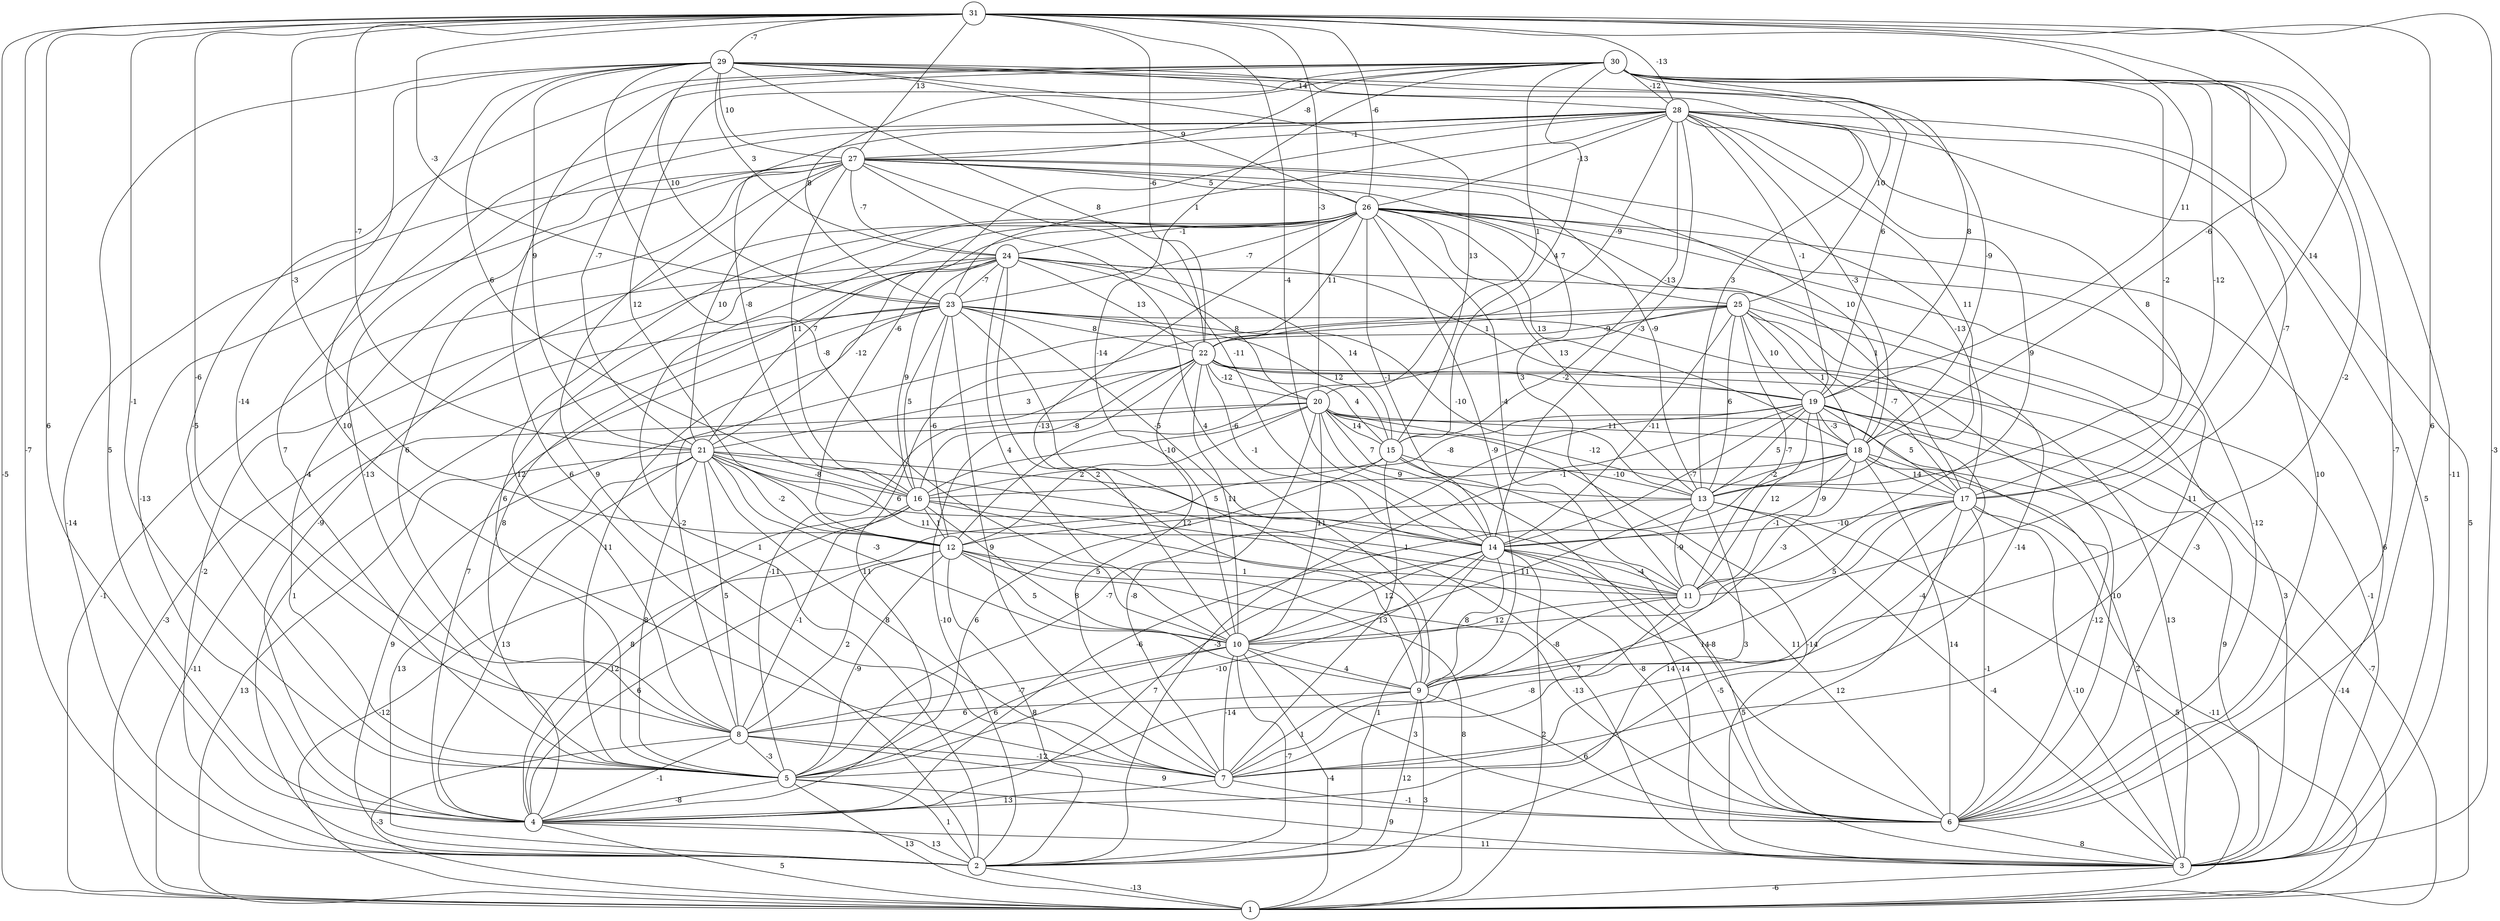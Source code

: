 graph { 
	 fontname="Helvetica,Arial,sans-serif" 
	 node [shape = circle]; 
	 31 -- 1 [label = "-5"];
	 31 -- 2 [label = "-7"];
	 31 -- 3 [label = "-3"];
	 31 -- 4 [label = "6"];
	 31 -- 5 [label = "-1"];
	 31 -- 6 [label = "6"];
	 31 -- 8 [label = "-6"];
	 31 -- 12 [label = "-3"];
	 31 -- 14 [label = "-4"];
	 31 -- 17 [label = "14"];
	 31 -- 18 [label = "-6"];
	 31 -- 19 [label = "11"];
	 31 -- 20 [label = "-3"];
	 31 -- 21 [label = "-7"];
	 31 -- 22 [label = "-6"];
	 31 -- 23 [label = "-3"];
	 31 -- 26 [label = "-6"];
	 31 -- 27 [label = "13"];
	 31 -- 28 [label = "-13"];
	 31 -- 29 [label = "-7"];
	 30 -- 2 [label = "6"];
	 30 -- 3 [label = "-11"];
	 30 -- 5 [label = "-5"];
	 30 -- 6 [label = "-7"];
	 30 -- 9 [label = "-2"];
	 30 -- 10 [label = "-14"];
	 30 -- 11 [label = "-7"];
	 30 -- 12 [label = "12"];
	 30 -- 13 [label = "-2"];
	 30 -- 15 [label = "4"];
	 30 -- 17 [label = "-12"];
	 30 -- 19 [label = "8"];
	 30 -- 20 [label = "1"];
	 30 -- 21 [label = "-7"];
	 30 -- 23 [label = "8"];
	 30 -- 25 [label = "10"];
	 30 -- 27 [label = "-8"];
	 30 -- 28 [label = "-12"];
	 29 -- 4 [label = "5"];
	 29 -- 7 [label = "10"];
	 29 -- 8 [label = "-14"];
	 29 -- 10 [label = "-8"];
	 29 -- 13 [label = "3"];
	 29 -- 15 [label = "13"];
	 29 -- 16 [label = "6"];
	 29 -- 18 [label = "-9"];
	 29 -- 19 [label = "6"];
	 29 -- 21 [label = "9"];
	 29 -- 22 [label = "8"];
	 29 -- 23 [label = "10"];
	 29 -- 24 [label = "3"];
	 29 -- 26 [label = "9"];
	 29 -- 27 [label = "10"];
	 29 -- 28 [label = "14"];
	 28 -- 1 [label = "5"];
	 28 -- 3 [label = "5"];
	 28 -- 4 [label = "-13"];
	 28 -- 5 [label = "7"];
	 28 -- 6 [label = "10"];
	 28 -- 11 [label = "9"];
	 28 -- 12 [label = "-6"];
	 28 -- 13 [label = "11"];
	 28 -- 14 [label = "-3"];
	 28 -- 15 [label = "-13"];
	 28 -- 16 [label = "-8"];
	 28 -- 17 [label = "8"];
	 28 -- 18 [label = "-3"];
	 28 -- 19 [label = "-1"];
	 28 -- 22 [label = "-9"];
	 28 -- 23 [label = "1"];
	 28 -- 26 [label = "-13"];
	 28 -- 27 [label = "-1"];
	 27 -- 2 [label = "-14"];
	 27 -- 4 [label = "-13"];
	 27 -- 5 [label = "4"];
	 27 -- 7 [label = "9"];
	 27 -- 8 [label = "6"];
	 27 -- 9 [label = "4"];
	 27 -- 11 [label = "3"];
	 27 -- 13 [label = "-9"];
	 27 -- 14 [label = "-11"];
	 27 -- 16 [label = "11"];
	 27 -- 17 [label = "-13"];
	 27 -- 18 [label = "10"];
	 27 -- 21 [label = "10"];
	 27 -- 24 [label = "-7"];
	 27 -- 26 [label = "5"];
	 26 -- 2 [label = "1"];
	 26 -- 3 [label = "6"];
	 26 -- 4 [label = "-9"];
	 26 -- 5 [label = "6"];
	 26 -- 6 [label = "-12"];
	 26 -- 7 [label = "11"];
	 26 -- 8 [label = "12"];
	 26 -- 9 [label = "-9"];
	 26 -- 10 [label = "-13"];
	 26 -- 11 [label = "-4"];
	 26 -- 13 [label = "13"];
	 26 -- 14 [label = "-1"];
	 26 -- 17 [label = "1"];
	 26 -- 18 [label = "13"];
	 26 -- 21 [label = "7"];
	 26 -- 22 [label = "11"];
	 26 -- 23 [label = "-7"];
	 26 -- 24 [label = "-1"];
	 26 -- 25 [label = "7"];
	 25 -- 3 [label = "-1"];
	 25 -- 4 [label = "11"];
	 25 -- 7 [label = "-14"];
	 25 -- 8 [label = "-2"];
	 25 -- 11 [label = "-7"];
	 25 -- 12 [label = "-6"];
	 25 -- 13 [label = "6"];
	 25 -- 14 [label = "-11"];
	 25 -- 17 [label = "-7"];
	 25 -- 18 [label = "1"];
	 25 -- 19 [label = "10"];
	 25 -- 22 [label = "-9"];
	 24 -- 1 [label = "-1"];
	 24 -- 2 [label = "-2"];
	 24 -- 5 [label = "8"];
	 24 -- 6 [label = "-3"];
	 24 -- 9 [label = "2"];
	 24 -- 10 [label = "4"];
	 24 -- 15 [label = "14"];
	 24 -- 16 [label = "9"];
	 24 -- 19 [label = "1"];
	 24 -- 20 [label = "8"];
	 24 -- 21 [label = "-12"];
	 24 -- 22 [label = "13"];
	 24 -- 23 [label = "-7"];
	 23 -- 1 [label = "-3"];
	 23 -- 2 [label = "1"];
	 23 -- 3 [label = "3"];
	 23 -- 4 [label = "7"];
	 23 -- 5 [label = "11"];
	 23 -- 7 [label = "9"];
	 23 -- 9 [label = "5"];
	 23 -- 12 [label = "-6"];
	 23 -- 13 [label = "-10"];
	 23 -- 14 [label = "-5"];
	 23 -- 15 [label = "12"];
	 23 -- 16 [label = "5"];
	 23 -- 22 [label = "8"];
	 22 -- 2 [label = "-10"];
	 22 -- 3 [label = "13"];
	 22 -- 5 [label = "-11"];
	 22 -- 6 [label = "10"];
	 22 -- 7 [label = "5"];
	 22 -- 10 [label = "11"];
	 22 -- 14 [label = "-1"];
	 22 -- 15 [label = "4"];
	 22 -- 16 [label = "-8"];
	 22 -- 19 [label = "-2"];
	 22 -- 20 [label = "-12"];
	 22 -- 21 [label = "3"];
	 21 -- 1 [label = "13"];
	 21 -- 2 [label = "13"];
	 21 -- 3 [label = "7"];
	 21 -- 4 [label = "13"];
	 21 -- 5 [label = "8"];
	 21 -- 6 [label = "-8"];
	 21 -- 7 [label = "8"];
	 21 -- 8 [label = "5"];
	 21 -- 10 [label = "-3"];
	 21 -- 11 [label = "11"];
	 21 -- 12 [label = "-2"];
	 21 -- 14 [label = "6"];
	 21 -- 16 [label = "-8"];
	 20 -- 1 [label = "-11"];
	 20 -- 2 [label = "9"];
	 20 -- 3 [label = "-14"];
	 20 -- 6 [label = "-12"];
	 20 -- 7 [label = "-8"];
	 20 -- 10 [label = "11"];
	 20 -- 12 [label = "2"];
	 20 -- 13 [label = "7"];
	 20 -- 14 [label = "9"];
	 20 -- 15 [label = "14"];
	 20 -- 16 [label = "-10"];
	 20 -- 17 [label = "-12"];
	 20 -- 18 [label = "11"];
	 19 -- 1 [label = "-7"];
	 19 -- 2 [label = "-3"];
	 19 -- 3 [label = "9"];
	 19 -- 5 [label = "-7"];
	 19 -- 7 [label = "-4"];
	 19 -- 9 [label = "-3"];
	 19 -- 11 [label = "12"];
	 19 -- 13 [label = "5"];
	 19 -- 14 [label = "-7"];
	 19 -- 16 [label = "-8"];
	 19 -- 17 [label = "5"];
	 19 -- 18 [label = "-3"];
	 18 -- 1 [label = "-14"];
	 18 -- 3 [label = "2"];
	 18 -- 4 [label = "-6"];
	 18 -- 6 [label = "14"];
	 18 -- 11 [label = "-1"];
	 18 -- 13 [label = "-2"];
	 18 -- 14 [label = "-9"];
	 18 -- 16 [label = "-1"];
	 18 -- 17 [label = "14"];
	 17 -- 1 [label = "-11"];
	 17 -- 2 [label = "12"];
	 17 -- 3 [label = "-10"];
	 17 -- 4 [label = "14"];
	 17 -- 5 [label = "14"];
	 17 -- 6 [label = "-1"];
	 17 -- 10 [label = "5"];
	 17 -- 14 [label = "-10"];
	 16 -- 1 [label = "-12"];
	 16 -- 4 [label = "12"];
	 16 -- 6 [label = "-8"];
	 16 -- 8 [label = "-1"];
	 16 -- 9 [label = "8"];
	 16 -- 11 [label = "1"];
	 16 -- 12 [label = "1"];
	 15 -- 3 [label = "-14"];
	 15 -- 4 [label = "8"];
	 15 -- 5 [label = "6"];
	 15 -- 6 [label = "11"];
	 15 -- 7 [label = "13"];
	 15 -- 13 [label = "-10"];
	 14 -- 1 [label = "2"];
	 14 -- 2 [label = "1"];
	 14 -- 3 [label = "5"];
	 14 -- 4 [label = "7"];
	 14 -- 5 [label = "-10"];
	 14 -- 6 [label = "-5"];
	 14 -- 9 [label = "8"];
	 14 -- 10 [label = "12"];
	 14 -- 11 [label = "-4"];
	 13 -- 1 [label = "5"];
	 13 -- 3 [label = "-4"];
	 13 -- 7 [label = "3"];
	 13 -- 10 [label = "11"];
	 13 -- 11 [label = "-9"];
	 13 -- 12 [label = "12"];
	 12 -- 1 [label = "8"];
	 12 -- 2 [label = "8"];
	 12 -- 4 [label = "6"];
	 12 -- 5 [label = "-9"];
	 12 -- 6 [label = "-13"];
	 12 -- 8 [label = "2"];
	 12 -- 10 [label = "5"];
	 12 -- 11 [label = "1"];
	 11 -- 7 [label = "-8"];
	 11 -- 9 [label = "-8"];
	 11 -- 10 [label = "12"];
	 10 -- 1 [label = "-4"];
	 10 -- 2 [label = "-7"];
	 10 -- 5 [label = "6"];
	 10 -- 6 [label = "3"];
	 10 -- 7 [label = "-14"];
	 10 -- 8 [label = "-7"];
	 10 -- 9 [label = "4"];
	 9 -- 1 [label = "3"];
	 9 -- 2 [label = "12"];
	 9 -- 6 [label = "6"];
	 9 -- 7 [label = "1"];
	 9 -- 8 [label = "6"];
	 8 -- 1 [label = "-3"];
	 8 -- 4 [label = "-1"];
	 8 -- 5 [label = "-3"];
	 8 -- 6 [label = "9"];
	 8 -- 7 [label = "-12"];
	 7 -- 4 [label = "13"];
	 7 -- 6 [label = "-1"];
	 6 -- 3 [label = "8"];
	 5 -- 1 [label = "13"];
	 5 -- 2 [label = "1"];
	 5 -- 3 [label = "9"];
	 5 -- 4 [label = "-8"];
	 4 -- 1 [label = "5"];
	 4 -- 2 [label = "13"];
	 4 -- 3 [label = "11"];
	 3 -- 1 [label = "-6"];
	 2 -- 1 [label = "-13"];
	 1;
	 2;
	 3;
	 4;
	 5;
	 6;
	 7;
	 8;
	 9;
	 10;
	 11;
	 12;
	 13;
	 14;
	 15;
	 16;
	 17;
	 18;
	 19;
	 20;
	 21;
	 22;
	 23;
	 24;
	 25;
	 26;
	 27;
	 28;
	 29;
	 30;
	 31;
}
